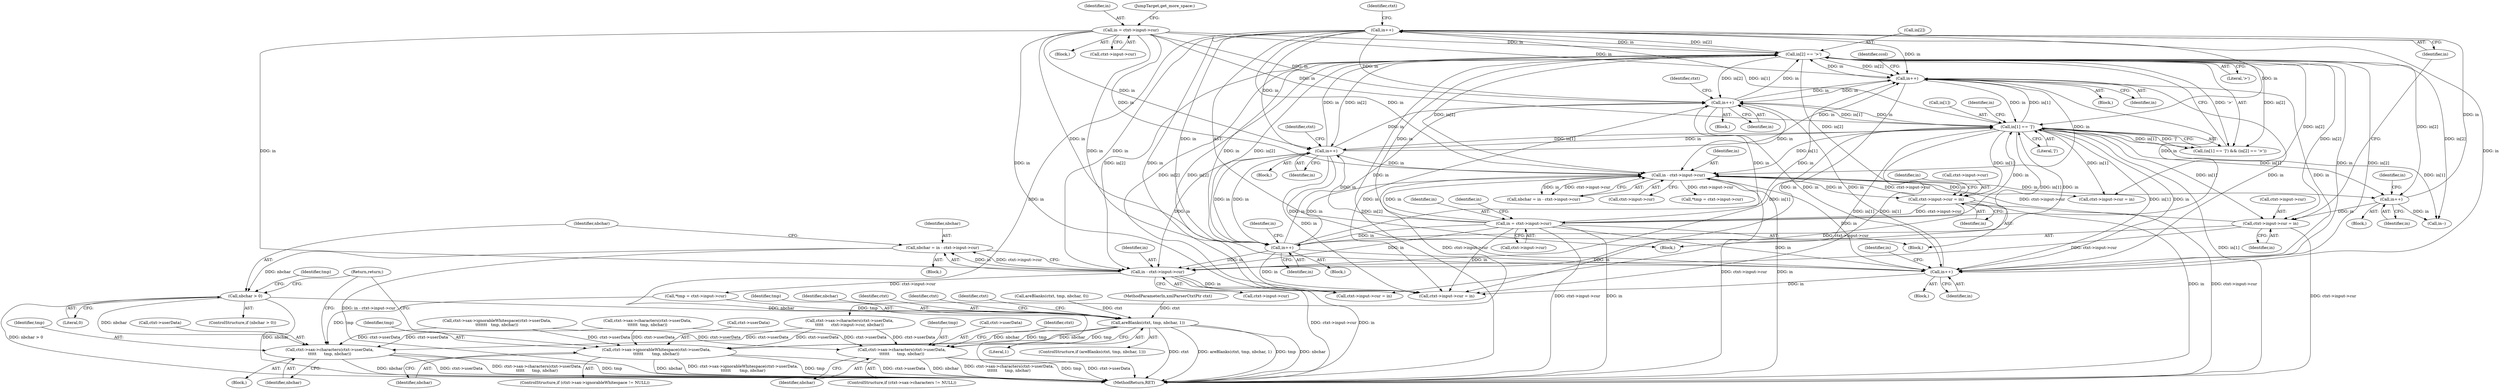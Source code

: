 digraph "0_Chrome_d0947db40187f4708c58e64cbd6013faf9eddeed_4@integer" {
"1000193" [label="(Call,nbchar = in - ctxt->input->cur)"];
"1000195" [label="(Call,in - ctxt->input->cur)"];
"1000606" [label="(Call,in++)"];
"1000382" [label="(Call,in[2] == '>')"];
"1000330" [label="(Call,in++)"];
"1000400" [label="(Call,in++)"];
"1000151" [label="(Call,in++)"];
"1000377" [label="(Call,in[1] == ']')"];
"1000135" [label="(Call,in = ctxt->input->cur)"];
"1000362" [label="(Call,in++)"];
"1000180" [label="(Call,in++)"];
"1000647" [label="(Call,in = ctxt->input->cur)"];
"1000578" [label="(Call,ctxt->input->cur = in)"];
"1000411" [label="(Call,in - ctxt->input->cur)"];
"1000599" [label="(Call,ctxt->input->cur = in)"];
"1000591" [label="(Call,in++)"];
"1000203" [label="(Call,nbchar > 0)"];
"1000242" [label="(Call,areBlanks(ctxt, tmp, nbchar, 1))"];
"1000256" [label="(Call,ctxt->sax->ignorableWhitespace(ctxt->userData,\n\t\t\t\t\t\t       tmp, nbchar))"];
"1000272" [label="(Call,ctxt->sax->characters(ctxt->userData,\n\t\t\t\t\t\t      tmp, nbchar))"];
"1000309" [label="(Call,ctxt->sax->characters(ctxt->userData,\n\t\t\t\t\t      tmp, nbchar))"];
"1000150" [label="(Block,)"];
"1000143" [label="(Block,)"];
"1000648" [label="(Identifier,in)"];
"1000180" [label="(Call,in++)"];
"1000362" [label="(Call,in++)"];
"1000466" [label="(Call,areBlanks(ctxt, tmp, nbchar, 0))"];
"1000413" [label="(Call,ctxt->input->cur)"];
"1000194" [label="(Identifier,nbchar)"];
"1000246" [label="(Literal,1)"];
"1000134" [label="(Block,)"];
"1000276" [label="(Identifier,tmp)"];
"1000458" [label="(Call,ctxt->input->cur = in)"];
"1000374" [label="(Block,)"];
"1000256" [label="(Call,ctxt->sax->ignorableWhitespace(ctxt->userData,\n\t\t\t\t\t\t       tmp, nbchar))"];
"1000308" [label="(Block,)"];
"1000203" [label="(Call,nbchar > 0)"];
"1000382" [label="(Call,in[2] == '>')"];
"1000273" [label="(Call,ctxt->userData)"];
"1000197" [label="(Call,ctxt->input->cur)"];
"1000209" [label="(Identifier,tmp)"];
"1000376" [label="(Call,(in[1] == ']') && (in[2] == '>'))"];
"1000277" [label="(Identifier,nbchar)"];
"1000242" [label="(Call,areBlanks(ctxt, tmp, nbchar, 1))"];
"1000392" [label="(Call,ctxt->input->cur = in)"];
"1000196" [label="(Identifier,in)"];
"1000688" [label="(MethodReturn,RET)"];
"1000622" [label="(Call,in--)"];
"1000261" [label="(Identifier,nbchar)"];
"1000151" [label="(Call,in++)"];
"1000611" [label="(Identifier,ctxt)"];
"1000331" [label="(Identifier,in)"];
"1000333" [label="(Identifier,ccol)"];
"1000412" [label="(Identifier,in)"];
"1000208" [label="(Call,*tmp = ctxt->input->cur)"];
"1000181" [label="(Identifier,in)"];
"1000309" [label="(Call,ctxt->sax->characters(ctxt->userData,\n\t\t\t\t\t      tmp, nbchar))"];
"1000136" [label="(Identifier,in)"];
"1000584" [label="(Identifier,in)"];
"1000135" [label="(Call,in = ctxt->input->cur)"];
"1000649" [label="(Call,ctxt->input->cur)"];
"1000156" [label="(Identifier,ctxt)"];
"1000647" [label="(Call,in = ctxt->input->cur)"];
"1000104" [label="(MethodParameterIn,xmlParserCtxtPtr ctxt)"];
"1000588" [label="(Identifier,in)"];
"1000590" [label="(Block,)"];
"1000381" [label="(Literal,']')"];
"1000579" [label="(Call,ctxt->input->cur)"];
"1000314" [label="(Identifier,nbchar)"];
"1000386" [label="(Literal,'>')"];
"1000547" [label="(Call,ctxt->sax->characters(ctxt->userData,\n\t\t\t\t\t      ctxt->input->cur, nbchar))"];
"1000384" [label="(Identifier,in)"];
"1000599" [label="(Call,ctxt->input->cur = in)"];
"1000401" [label="(Identifier,in)"];
"1000166" [label="(Block,)"];
"1000480" [label="(Call,ctxt->sax->ignorableWhitespace(ctxt->userData,\n\t\t\t\t\t\t\t   tmp, nbchar))"];
"1000405" [label="(Identifier,ctxt)"];
"1000244" [label="(Identifier,tmp)"];
"1000144" [label="(JumpTarget,get_more_space:)"];
"1000282" [label="(Identifier,ctxt)"];
"1000607" [label="(Identifier,in)"];
"1000377" [label="(Call,in[1] == ']')"];
"1000260" [label="(Identifier,tmp)"];
"1000248" [label="(ControlStructure,if (ctxt->sax->ignorableWhitespace != NULL))"];
"1000378" [label="(Call,in[1])"];
"1000204" [label="(Identifier,nbchar)"];
"1000411" [label="(Call,in - ctxt->input->cur)"];
"1000245" [label="(Identifier,nbchar)"];
"1000313" [label="(Identifier,tmp)"];
"1000195" [label="(Call,in - ctxt->input->cur)"];
"1000400" [label="(Call,in++)"];
"1000192" [label="(Block,)"];
"1000451" [label="(Call,*tmp = ctxt->input->cur)"];
"1000272" [label="(Call,ctxt->sax->characters(ctxt->userData,\n\t\t\t\t\t\t      tmp, nbchar))"];
"1000600" [label="(Call,ctxt->input->cur)"];
"1000330" [label="(Call,in++)"];
"1000202" [label="(ControlStructure,if (nbchar > 0))"];
"1000383" [label="(Call,in[2])"];
"1000605" [label="(Identifier,in)"];
"1000591" [label="(Call,in++)"];
"1000598" [label="(Block,)"];
"1000205" [label="(Literal,0)"];
"1000409" [label="(Call,nbchar = in - ctxt->input->cur)"];
"1000184" [label="(Identifier,in)"];
"1000315" [label="(Return,return;)"];
"1000606" [label="(Call,in++)"];
"1000596" [label="(Identifier,in)"];
"1000241" [label="(ControlStructure,if (areBlanks(ctxt, tmp, nbchar, 1)))"];
"1000215" [label="(Call,ctxt->input->cur = in)"];
"1000137" [label="(Call,ctxt->input->cur)"];
"1000363" [label="(Identifier,in)"];
"1000193" [label="(Call,nbchar = in - ctxt->input->cur)"];
"1000243" [label="(Identifier,ctxt)"];
"1000257" [label="(Call,ctxt->userData)"];
"1000310" [label="(Call,ctxt->userData)"];
"1000578" [label="(Call,ctxt->input->cur = in)"];
"1000592" [label="(Identifier,in)"];
"1000152" [label="(Identifier,in)"];
"1000264" [label="(ControlStructure,if (ctxt->sax->characters != NULL))"];
"1000348" [label="(Block,)"];
"1000329" [label="(Block,)"];
"1000658" [label="(Identifier,in)"];
"1000268" [label="(Identifier,ctxt)"];
"1000252" [label="(Identifier,ctxt)"];
"1000496" [label="(Call,ctxt->sax->characters(ctxt->userData,\n\t\t\t\t\t\t  tmp, nbchar))"];
"1000366" [label="(Identifier,in)"];
"1000193" -> "1000192"  [label="AST: "];
"1000193" -> "1000195"  [label="CFG: "];
"1000194" -> "1000193"  [label="AST: "];
"1000195" -> "1000193"  [label="AST: "];
"1000204" -> "1000193"  [label="CFG: "];
"1000193" -> "1000688"  [label="DDG: in - ctxt->input->cur"];
"1000195" -> "1000193"  [label="DDG: in"];
"1000195" -> "1000193"  [label="DDG: ctxt->input->cur"];
"1000193" -> "1000203"  [label="DDG: nbchar"];
"1000195" -> "1000197"  [label="CFG: "];
"1000196" -> "1000195"  [label="AST: "];
"1000197" -> "1000195"  [label="AST: "];
"1000195" -> "1000688"  [label="DDG: ctxt->input->cur"];
"1000195" -> "1000688"  [label="DDG: in"];
"1000606" -> "1000195"  [label="DDG: in"];
"1000382" -> "1000195"  [label="DDG: in[2]"];
"1000151" -> "1000195"  [label="DDG: in"];
"1000377" -> "1000195"  [label="DDG: in[1]"];
"1000135" -> "1000195"  [label="DDG: in"];
"1000180" -> "1000195"  [label="DDG: in"];
"1000647" -> "1000195"  [label="DDG: in"];
"1000599" -> "1000195"  [label="DDG: ctxt->input->cur"];
"1000578" -> "1000195"  [label="DDG: ctxt->input->cur"];
"1000195" -> "1000208"  [label="DDG: ctxt->input->cur"];
"1000195" -> "1000215"  [label="DDG: in"];
"1000606" -> "1000598"  [label="AST: "];
"1000606" -> "1000607"  [label="CFG: "];
"1000607" -> "1000606"  [label="AST: "];
"1000611" -> "1000606"  [label="CFG: "];
"1000606" -> "1000688"  [label="DDG: in"];
"1000606" -> "1000151"  [label="DDG: in"];
"1000606" -> "1000180"  [label="DDG: in"];
"1000606" -> "1000330"  [label="DDG: in"];
"1000606" -> "1000362"  [label="DDG: in"];
"1000606" -> "1000377"  [label="DDG: in"];
"1000606" -> "1000382"  [label="DDG: in"];
"1000606" -> "1000392"  [label="DDG: in"];
"1000606" -> "1000400"  [label="DDG: in"];
"1000606" -> "1000411"  [label="DDG: in"];
"1000382" -> "1000606"  [label="DDG: in[2]"];
"1000377" -> "1000606"  [label="DDG: in[1]"];
"1000591" -> "1000606"  [label="DDG: in"];
"1000382" -> "1000376"  [label="AST: "];
"1000382" -> "1000386"  [label="CFG: "];
"1000383" -> "1000382"  [label="AST: "];
"1000386" -> "1000382"  [label="AST: "];
"1000376" -> "1000382"  [label="CFG: "];
"1000382" -> "1000688"  [label="DDG: in[2]"];
"1000382" -> "1000151"  [label="DDG: in[2]"];
"1000382" -> "1000180"  [label="DDG: in[2]"];
"1000382" -> "1000215"  [label="DDG: in[2]"];
"1000382" -> "1000330"  [label="DDG: in[2]"];
"1000382" -> "1000362"  [label="DDG: in[2]"];
"1000382" -> "1000376"  [label="DDG: in[2]"];
"1000382" -> "1000376"  [label="DDG: '>'"];
"1000330" -> "1000382"  [label="DDG: in"];
"1000400" -> "1000382"  [label="DDG: in"];
"1000151" -> "1000382"  [label="DDG: in"];
"1000135" -> "1000382"  [label="DDG: in"];
"1000362" -> "1000382"  [label="DDG: in"];
"1000180" -> "1000382"  [label="DDG: in"];
"1000647" -> "1000382"  [label="DDG: in"];
"1000382" -> "1000392"  [label="DDG: in[2]"];
"1000382" -> "1000400"  [label="DDG: in[2]"];
"1000382" -> "1000411"  [label="DDG: in[2]"];
"1000382" -> "1000458"  [label="DDG: in[2]"];
"1000382" -> "1000578"  [label="DDG: in[2]"];
"1000382" -> "1000591"  [label="DDG: in[2]"];
"1000382" -> "1000599"  [label="DDG: in[2]"];
"1000382" -> "1000622"  [label="DDG: in[2]"];
"1000330" -> "1000329"  [label="AST: "];
"1000330" -> "1000331"  [label="CFG: "];
"1000331" -> "1000330"  [label="AST: "];
"1000333" -> "1000330"  [label="CFG: "];
"1000400" -> "1000330"  [label="DDG: in"];
"1000151" -> "1000330"  [label="DDG: in"];
"1000377" -> "1000330"  [label="DDG: in[1]"];
"1000135" -> "1000330"  [label="DDG: in"];
"1000362" -> "1000330"  [label="DDG: in"];
"1000180" -> "1000330"  [label="DDG: in"];
"1000647" -> "1000330"  [label="DDG: in"];
"1000330" -> "1000362"  [label="DDG: in"];
"1000330" -> "1000377"  [label="DDG: in"];
"1000330" -> "1000392"  [label="DDG: in"];
"1000330" -> "1000400"  [label="DDG: in"];
"1000330" -> "1000411"  [label="DDG: in"];
"1000400" -> "1000374"  [label="AST: "];
"1000400" -> "1000401"  [label="CFG: "];
"1000401" -> "1000400"  [label="AST: "];
"1000405" -> "1000400"  [label="CFG: "];
"1000400" -> "1000362"  [label="DDG: in"];
"1000400" -> "1000377"  [label="DDG: in"];
"1000400" -> "1000392"  [label="DDG: in"];
"1000151" -> "1000400"  [label="DDG: in"];
"1000377" -> "1000400"  [label="DDG: in[1]"];
"1000135" -> "1000400"  [label="DDG: in"];
"1000362" -> "1000400"  [label="DDG: in"];
"1000180" -> "1000400"  [label="DDG: in"];
"1000647" -> "1000400"  [label="DDG: in"];
"1000400" -> "1000411"  [label="DDG: in"];
"1000151" -> "1000150"  [label="AST: "];
"1000151" -> "1000152"  [label="CFG: "];
"1000152" -> "1000151"  [label="AST: "];
"1000156" -> "1000151"  [label="CFG: "];
"1000377" -> "1000151"  [label="DDG: in[1]"];
"1000135" -> "1000151"  [label="DDG: in"];
"1000180" -> "1000151"  [label="DDG: in"];
"1000647" -> "1000151"  [label="DDG: in"];
"1000151" -> "1000180"  [label="DDG: in"];
"1000151" -> "1000362"  [label="DDG: in"];
"1000151" -> "1000377"  [label="DDG: in"];
"1000151" -> "1000392"  [label="DDG: in"];
"1000151" -> "1000411"  [label="DDG: in"];
"1000377" -> "1000376"  [label="AST: "];
"1000377" -> "1000381"  [label="CFG: "];
"1000378" -> "1000377"  [label="AST: "];
"1000381" -> "1000377"  [label="AST: "];
"1000384" -> "1000377"  [label="CFG: "];
"1000376" -> "1000377"  [label="CFG: "];
"1000377" -> "1000688"  [label="DDG: in[1]"];
"1000377" -> "1000180"  [label="DDG: in[1]"];
"1000377" -> "1000215"  [label="DDG: in[1]"];
"1000377" -> "1000362"  [label="DDG: in[1]"];
"1000377" -> "1000376"  [label="DDG: in[1]"];
"1000377" -> "1000376"  [label="DDG: ']'"];
"1000135" -> "1000377"  [label="DDG: in"];
"1000362" -> "1000377"  [label="DDG: in"];
"1000180" -> "1000377"  [label="DDG: in"];
"1000647" -> "1000377"  [label="DDG: in"];
"1000377" -> "1000392"  [label="DDG: in[1]"];
"1000377" -> "1000411"  [label="DDG: in[1]"];
"1000377" -> "1000458"  [label="DDG: in[1]"];
"1000377" -> "1000578"  [label="DDG: in[1]"];
"1000377" -> "1000591"  [label="DDG: in[1]"];
"1000377" -> "1000599"  [label="DDG: in[1]"];
"1000377" -> "1000622"  [label="DDG: in[1]"];
"1000135" -> "1000134"  [label="AST: "];
"1000135" -> "1000137"  [label="CFG: "];
"1000136" -> "1000135"  [label="AST: "];
"1000137" -> "1000135"  [label="AST: "];
"1000144" -> "1000135"  [label="CFG: "];
"1000135" -> "1000180"  [label="DDG: in"];
"1000135" -> "1000362"  [label="DDG: in"];
"1000135" -> "1000392"  [label="DDG: in"];
"1000135" -> "1000411"  [label="DDG: in"];
"1000362" -> "1000348"  [label="AST: "];
"1000362" -> "1000363"  [label="CFG: "];
"1000363" -> "1000362"  [label="AST: "];
"1000366" -> "1000362"  [label="CFG: "];
"1000180" -> "1000362"  [label="DDG: in"];
"1000647" -> "1000362"  [label="DDG: in"];
"1000362" -> "1000392"  [label="DDG: in"];
"1000362" -> "1000411"  [label="DDG: in"];
"1000180" -> "1000166"  [label="AST: "];
"1000180" -> "1000181"  [label="CFG: "];
"1000181" -> "1000180"  [label="AST: "];
"1000184" -> "1000180"  [label="CFG: "];
"1000647" -> "1000180"  [label="DDG: in"];
"1000180" -> "1000392"  [label="DDG: in"];
"1000180" -> "1000411"  [label="DDG: in"];
"1000647" -> "1000143"  [label="AST: "];
"1000647" -> "1000649"  [label="CFG: "];
"1000648" -> "1000647"  [label="AST: "];
"1000649" -> "1000647"  [label="AST: "];
"1000658" -> "1000647"  [label="CFG: "];
"1000647" -> "1000688"  [label="DDG: in"];
"1000647" -> "1000688"  [label="DDG: ctxt->input->cur"];
"1000647" -> "1000392"  [label="DDG: in"];
"1000647" -> "1000411"  [label="DDG: in"];
"1000578" -> "1000647"  [label="DDG: ctxt->input->cur"];
"1000578" -> "1000143"  [label="AST: "];
"1000578" -> "1000584"  [label="CFG: "];
"1000579" -> "1000578"  [label="AST: "];
"1000584" -> "1000578"  [label="AST: "];
"1000588" -> "1000578"  [label="CFG: "];
"1000578" -> "1000688"  [label="DDG: ctxt->input->cur"];
"1000578" -> "1000688"  [label="DDG: in"];
"1000578" -> "1000411"  [label="DDG: ctxt->input->cur"];
"1000411" -> "1000578"  [label="DDG: in"];
"1000411" -> "1000409"  [label="AST: "];
"1000411" -> "1000413"  [label="CFG: "];
"1000412" -> "1000411"  [label="AST: "];
"1000413" -> "1000411"  [label="AST: "];
"1000409" -> "1000411"  [label="CFG: "];
"1000411" -> "1000688"  [label="DDG: in"];
"1000411" -> "1000688"  [label="DDG: ctxt->input->cur"];
"1000411" -> "1000409"  [label="DDG: in"];
"1000411" -> "1000409"  [label="DDG: ctxt->input->cur"];
"1000599" -> "1000411"  [label="DDG: ctxt->input->cur"];
"1000411" -> "1000451"  [label="DDG: ctxt->input->cur"];
"1000411" -> "1000458"  [label="DDG: in"];
"1000411" -> "1000547"  [label="DDG: ctxt->input->cur"];
"1000411" -> "1000591"  [label="DDG: in"];
"1000599" -> "1000598"  [label="AST: "];
"1000599" -> "1000605"  [label="CFG: "];
"1000600" -> "1000599"  [label="AST: "];
"1000605" -> "1000599"  [label="AST: "];
"1000607" -> "1000599"  [label="CFG: "];
"1000599" -> "1000688"  [label="DDG: ctxt->input->cur"];
"1000591" -> "1000599"  [label="DDG: in"];
"1000591" -> "1000590"  [label="AST: "];
"1000591" -> "1000592"  [label="CFG: "];
"1000592" -> "1000591"  [label="AST: "];
"1000596" -> "1000591"  [label="CFG: "];
"1000591" -> "1000622"  [label="DDG: in"];
"1000203" -> "1000202"  [label="AST: "];
"1000203" -> "1000205"  [label="CFG: "];
"1000204" -> "1000203"  [label="AST: "];
"1000205" -> "1000203"  [label="AST: "];
"1000209" -> "1000203"  [label="CFG: "];
"1000315" -> "1000203"  [label="CFG: "];
"1000203" -> "1000688"  [label="DDG: nbchar > 0"];
"1000203" -> "1000688"  [label="DDG: nbchar"];
"1000203" -> "1000242"  [label="DDG: nbchar"];
"1000203" -> "1000309"  [label="DDG: nbchar"];
"1000242" -> "1000241"  [label="AST: "];
"1000242" -> "1000246"  [label="CFG: "];
"1000243" -> "1000242"  [label="AST: "];
"1000244" -> "1000242"  [label="AST: "];
"1000245" -> "1000242"  [label="AST: "];
"1000246" -> "1000242"  [label="AST: "];
"1000252" -> "1000242"  [label="CFG: "];
"1000268" -> "1000242"  [label="CFG: "];
"1000242" -> "1000688"  [label="DDG: areBlanks(ctxt, tmp, nbchar, 1)"];
"1000242" -> "1000688"  [label="DDG: tmp"];
"1000242" -> "1000688"  [label="DDG: nbchar"];
"1000242" -> "1000688"  [label="DDG: ctxt"];
"1000466" -> "1000242"  [label="DDG: ctxt"];
"1000104" -> "1000242"  [label="DDG: ctxt"];
"1000208" -> "1000242"  [label="DDG: tmp"];
"1000242" -> "1000256"  [label="DDG: tmp"];
"1000242" -> "1000256"  [label="DDG: nbchar"];
"1000242" -> "1000272"  [label="DDG: tmp"];
"1000242" -> "1000272"  [label="DDG: nbchar"];
"1000256" -> "1000248"  [label="AST: "];
"1000256" -> "1000261"  [label="CFG: "];
"1000257" -> "1000256"  [label="AST: "];
"1000260" -> "1000256"  [label="AST: "];
"1000261" -> "1000256"  [label="AST: "];
"1000315" -> "1000256"  [label="CFG: "];
"1000256" -> "1000688"  [label="DDG: tmp"];
"1000256" -> "1000688"  [label="DDG: ctxt->userData"];
"1000256" -> "1000688"  [label="DDG: nbchar"];
"1000256" -> "1000688"  [label="DDG: ctxt->sax->ignorableWhitespace(ctxt->userData,\n\t\t\t\t\t\t       tmp, nbchar)"];
"1000547" -> "1000256"  [label="DDG: ctxt->userData"];
"1000496" -> "1000256"  [label="DDG: ctxt->userData"];
"1000480" -> "1000256"  [label="DDG: ctxt->userData"];
"1000272" -> "1000264"  [label="AST: "];
"1000272" -> "1000277"  [label="CFG: "];
"1000273" -> "1000272"  [label="AST: "];
"1000276" -> "1000272"  [label="AST: "];
"1000277" -> "1000272"  [label="AST: "];
"1000282" -> "1000272"  [label="CFG: "];
"1000272" -> "1000688"  [label="DDG: tmp"];
"1000272" -> "1000688"  [label="DDG: ctxt->userData"];
"1000272" -> "1000688"  [label="DDG: nbchar"];
"1000272" -> "1000688"  [label="DDG: ctxt->sax->characters(ctxt->userData,\n\t\t\t\t\t\t      tmp, nbchar)"];
"1000547" -> "1000272"  [label="DDG: ctxt->userData"];
"1000496" -> "1000272"  [label="DDG: ctxt->userData"];
"1000480" -> "1000272"  [label="DDG: ctxt->userData"];
"1000309" -> "1000308"  [label="AST: "];
"1000309" -> "1000314"  [label="CFG: "];
"1000310" -> "1000309"  [label="AST: "];
"1000313" -> "1000309"  [label="AST: "];
"1000314" -> "1000309"  [label="AST: "];
"1000315" -> "1000309"  [label="CFG: "];
"1000309" -> "1000688"  [label="DDG: ctxt->userData"];
"1000309" -> "1000688"  [label="DDG: ctxt->sax->characters(ctxt->userData,\n\t\t\t\t\t      tmp, nbchar)"];
"1000309" -> "1000688"  [label="DDG: tmp"];
"1000309" -> "1000688"  [label="DDG: nbchar"];
"1000547" -> "1000309"  [label="DDG: ctxt->userData"];
"1000496" -> "1000309"  [label="DDG: ctxt->userData"];
"1000480" -> "1000309"  [label="DDG: ctxt->userData"];
"1000208" -> "1000309"  [label="DDG: tmp"];
}
